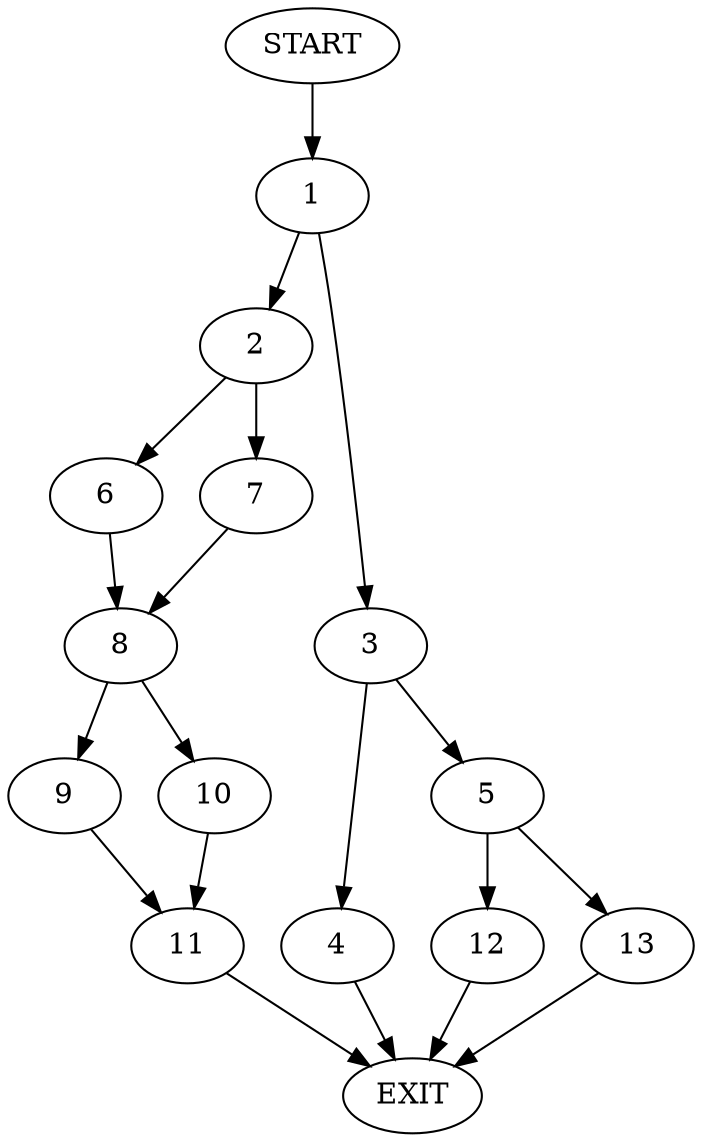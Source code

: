 digraph {
0 [label="START"]
14 [label="EXIT"]
0 -> 1
1 -> 2
1 -> 3
3 -> 4
3 -> 5
2 -> 6
2 -> 7
7 -> 8
6 -> 8
8 -> 9
8 -> 10
9 -> 11
10 -> 11
11 -> 14
4 -> 14
5 -> 12
5 -> 13
12 -> 14
13 -> 14
}
